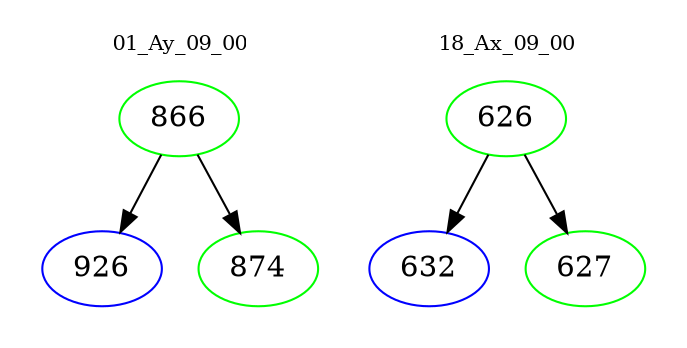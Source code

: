 digraph{
subgraph cluster_0 {
color = white
label = "01_Ay_09_00";
fontsize=10;
T0_866 [label="866", color="green"]
T0_866 -> T0_926 [color="black"]
T0_926 [label="926", color="blue"]
T0_866 -> T0_874 [color="black"]
T0_874 [label="874", color="green"]
}
subgraph cluster_1 {
color = white
label = "18_Ax_09_00";
fontsize=10;
T1_626 [label="626", color="green"]
T1_626 -> T1_632 [color="black"]
T1_632 [label="632", color="blue"]
T1_626 -> T1_627 [color="black"]
T1_627 [label="627", color="green"]
}
}
